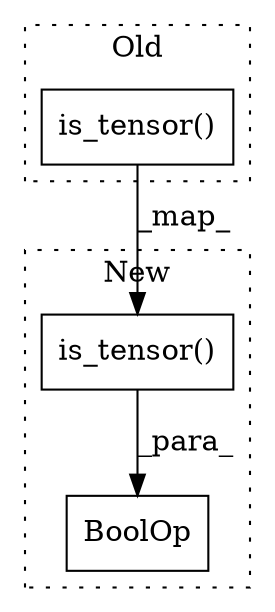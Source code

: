 digraph G {
subgraph cluster0 {
1 [label="is_tensor()" a="75" s="771,788" l="16,1" shape="box"];
label = "Old";
style="dotted";
}
subgraph cluster1 {
2 [label="is_tensor()" a="75" s="812,829" l="16,1" shape="box"];
3 [label="BoolOp" a="72" s="812" l="47" shape="box"];
label = "New";
style="dotted";
}
1 -> 2 [label="_map_"];
2 -> 3 [label="_para_"];
}